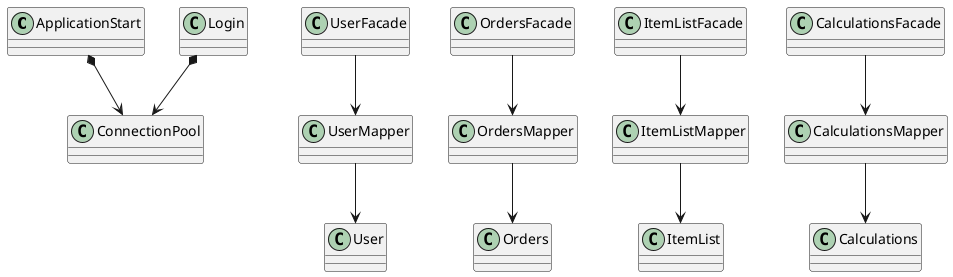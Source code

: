 @startuml
'https://plantuml.com/class-diagram
class ApplicationStart
class ConnectionPool
class Login

ApplicationStart *--> ConnectionPool
Login *--> ConnectionPool

class User
class UserMapper
class UserFacade

class Orders
class OrdersMapper
class OrdersFacade

class ItemList
class ItemListMapper
class ItemListFacade

class Calculations
class CalculationsMapper
class CalculationsFacade

UserFacade --> UserMapper
UserMapper --> User

OrdersFacade --> OrdersMapper
OrdersMapper --> Orders

ItemListFacade --> ItemListMapper
ItemListMapper --> ItemList

CalculationsFacade --> CalculationsMapper
CalculationsMapper --> Calculations

@enduml

